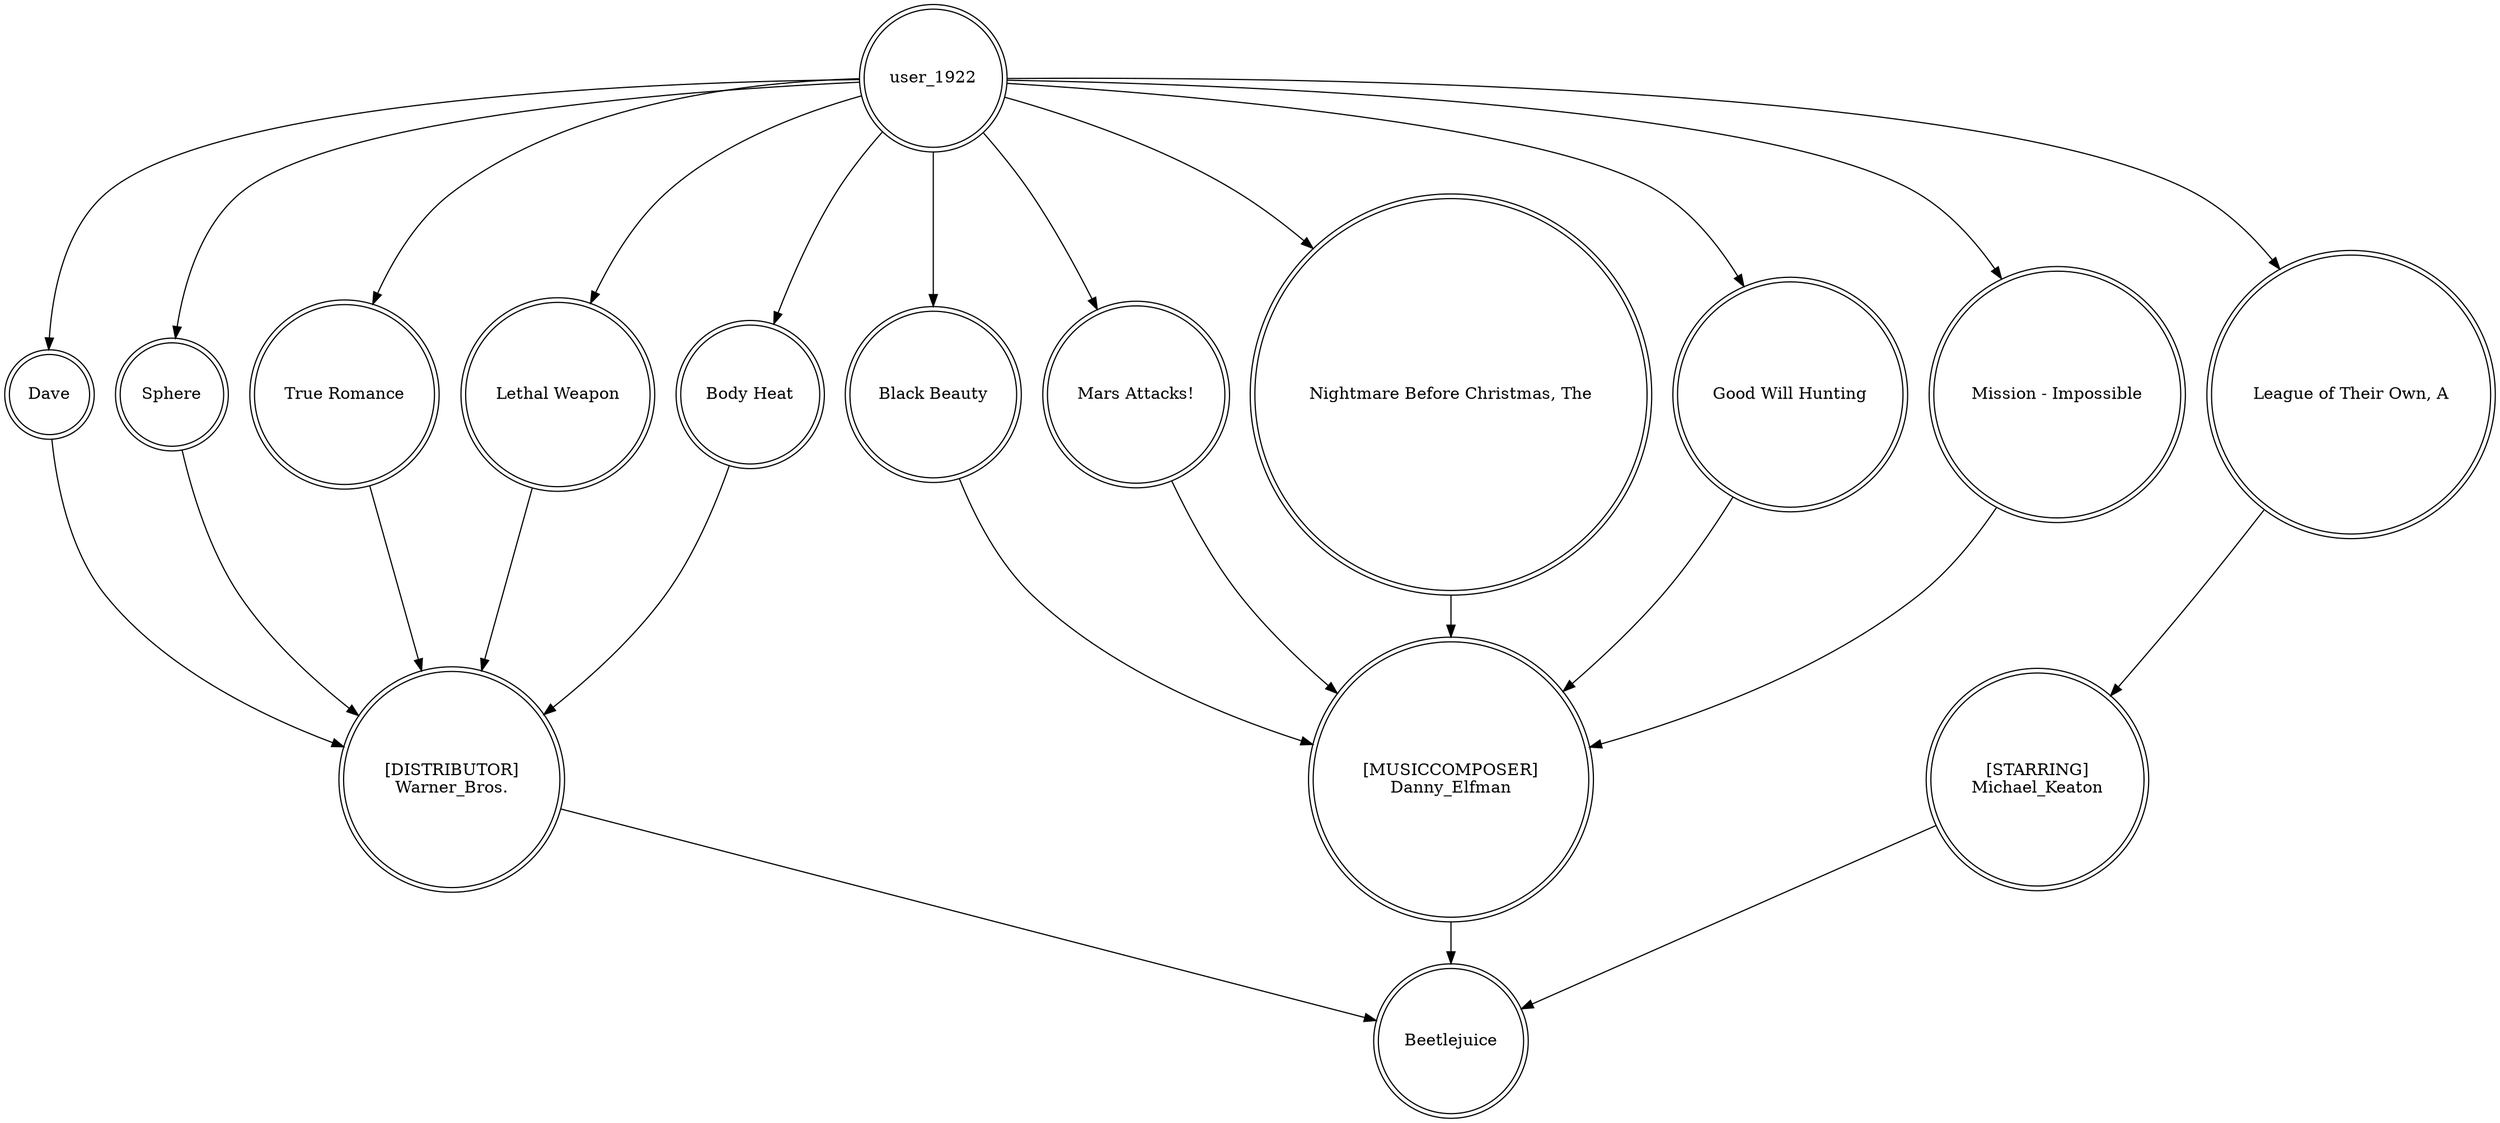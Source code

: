 digraph finite_state_machine {
	node [shape=doublecircle]
	"Black Beauty" -> "[MUSICCOMPOSER]
Danny_Elfman"
	Dave -> "[DISTRIBUTOR]
Warner_Bros."
	user_1922 -> Sphere
	"True Romance" -> "[DISTRIBUTOR]
Warner_Bros."
	user_1922 -> Dave
	Sphere -> "[DISTRIBUTOR]
Warner_Bros."
	"[DISTRIBUTOR]
Warner_Bros." -> Beetlejuice
	user_1922 -> "Black Beauty"
	"Lethal Weapon" -> "[DISTRIBUTOR]
Warner_Bros."
	user_1922 -> "Mars Attacks!"
	"Nightmare Before Christmas, The" -> "[MUSICCOMPOSER]
Danny_Elfman"
	"Body Heat" -> "[DISTRIBUTOR]
Warner_Bros."
	"[STARRING]
Michael_Keaton" -> Beetlejuice
	"Good Will Hunting" -> "[MUSICCOMPOSER]
Danny_Elfman"
	user_1922 -> "Lethal Weapon"
	"Mission - Impossible" -> "[MUSICCOMPOSER]
Danny_Elfman"
	user_1922 -> "League of Their Own, A"
	"Mars Attacks!" -> "[MUSICCOMPOSER]
Danny_Elfman"
	user_1922 -> "True Romance"
	user_1922 -> "Nightmare Before Christmas, The"
	user_1922 -> "Mission - Impossible"
	"[MUSICCOMPOSER]
Danny_Elfman" -> Beetlejuice
	user_1922 -> "Good Will Hunting"
	"League of Their Own, A" -> "[STARRING]
Michael_Keaton"
	user_1922 -> "Body Heat"
}
